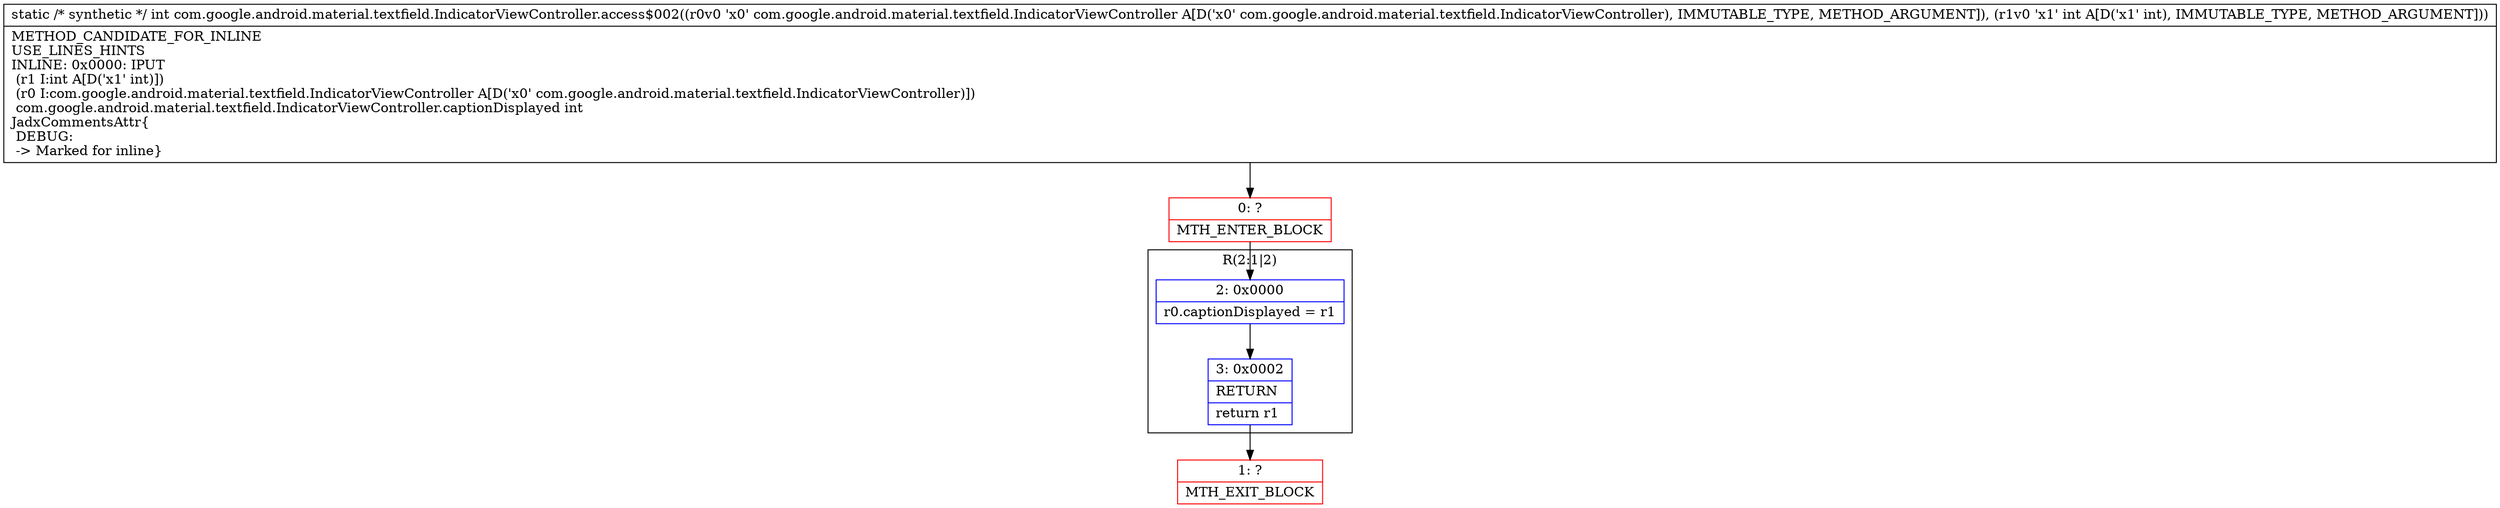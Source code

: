 digraph "CFG forcom.google.android.material.textfield.IndicatorViewController.access$002(Lcom\/google\/android\/material\/textfield\/IndicatorViewController;I)I" {
subgraph cluster_Region_1793318624 {
label = "R(2:1|2)";
node [shape=record,color=blue];
Node_2 [shape=record,label="{2\:\ 0x0000|r0.captionDisplayed = r1\l}"];
Node_3 [shape=record,label="{3\:\ 0x0002|RETURN\l|return r1\l}"];
}
Node_0 [shape=record,color=red,label="{0\:\ ?|MTH_ENTER_BLOCK\l}"];
Node_1 [shape=record,color=red,label="{1\:\ ?|MTH_EXIT_BLOCK\l}"];
MethodNode[shape=record,label="{static \/* synthetic *\/ int com.google.android.material.textfield.IndicatorViewController.access$002((r0v0 'x0' com.google.android.material.textfield.IndicatorViewController A[D('x0' com.google.android.material.textfield.IndicatorViewController), IMMUTABLE_TYPE, METHOD_ARGUMENT]), (r1v0 'x1' int A[D('x1' int), IMMUTABLE_TYPE, METHOD_ARGUMENT]))  | METHOD_CANDIDATE_FOR_INLINE\lUSE_LINES_HINTS\lINLINE: 0x0000: IPUT  \l  (r1 I:int A[D('x1' int)])\l  (r0 I:com.google.android.material.textfield.IndicatorViewController A[D('x0' com.google.android.material.textfield.IndicatorViewController)])\l com.google.android.material.textfield.IndicatorViewController.captionDisplayed int\lJadxCommentsAttr\{\l DEBUG: \l \-\> Marked for inline\}\l}"];
MethodNode -> Node_0;Node_2 -> Node_3;
Node_3 -> Node_1;
Node_0 -> Node_2;
}

